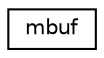 digraph "Graphical Class Hierarchy"
{
  edge [fontname="Helvetica",fontsize="10",labelfontname="Helvetica",labelfontsize="10"];
  node [fontname="Helvetica",fontsize="10",shape=record];
  rankdir="LR";
  Node1 [label="mbuf",height=0.2,width=0.4,color="black", fillcolor="white", style="filled",URL="$structmbuf.html"];
}
